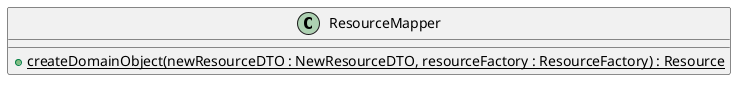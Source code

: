 @startuml

class ResourceMapper {

    + createDomainObject(newResourceDTO : NewResourceDTO, resourceFactory : ResourceFactory) : Resource {static}
}

@enduml